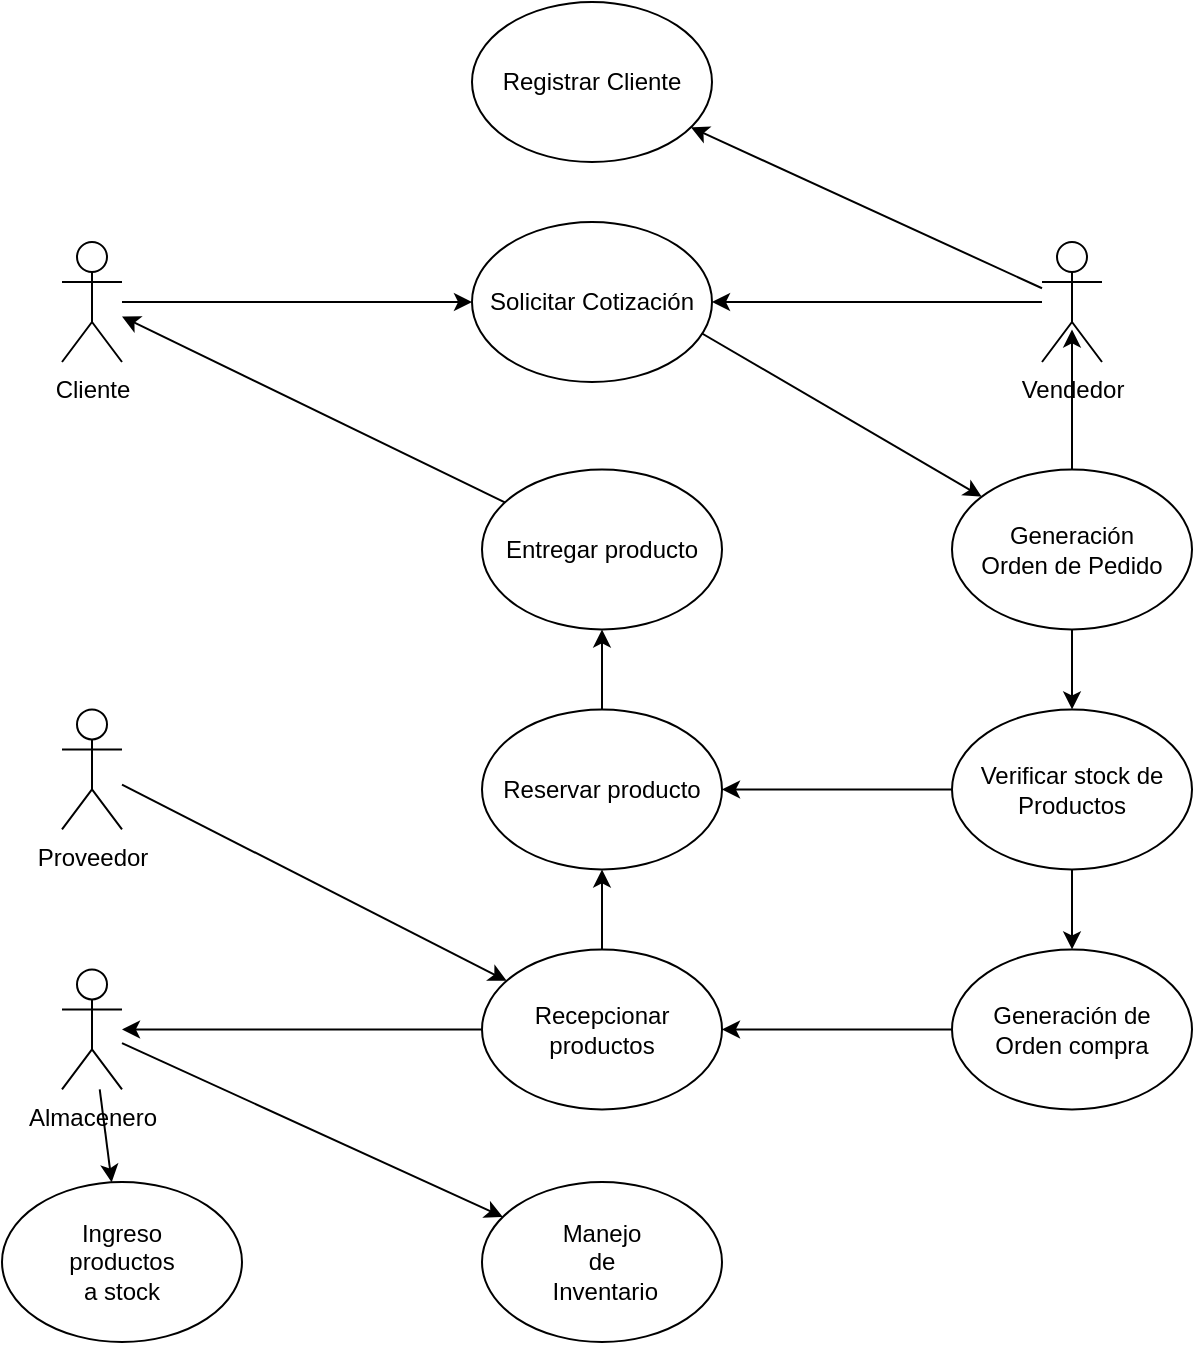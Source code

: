 <mxfile>
    <diagram id="IqlmVDesNM5vQO1AgEaq" name="Page-1">
        <mxGraphModel dx="1123" dy="792" grid="1" gridSize="10" guides="1" tooltips="1" connect="1" arrows="1" fold="1" page="1" pageScale="1" pageWidth="850" pageHeight="1100" background="none" math="0" shadow="0">
            <root>
                <mxCell id="0"/>
                <mxCell id="1" parent="0"/>
                <mxCell id="2" value="Registrar Cliente" style="ellipse;whiteSpace=wrap;html=1;" parent="1" vertex="1">
                    <mxGeometry x="365" y="70" width="120" height="80" as="geometry"/>
                </mxCell>
                <mxCell id="4" style="edgeStyle=none;html=1;" parent="1" source="3" target="2" edge="1">
                    <mxGeometry relative="1" as="geometry"/>
                </mxCell>
                <mxCell id="13" style="edgeStyle=none;html=1;" parent="1" source="3" target="8" edge="1">
                    <mxGeometry relative="1" as="geometry"/>
                </mxCell>
                <mxCell id="3" value="Vendedor&lt;br&gt;" style="shape=umlActor;verticalLabelPosition=bottom;verticalAlign=top;html=1;outlineConnect=0;" parent="1" vertex="1">
                    <mxGeometry x="650" y="190" width="30" height="60" as="geometry"/>
                </mxCell>
                <mxCell id="19" style="edgeStyle=none;html=1;" parent="1" source="5" target="18" edge="1">
                    <mxGeometry relative="1" as="geometry"/>
                </mxCell>
                <mxCell id="24" style="edgeStyle=none;html=1;" parent="1" source="5" target="23" edge="1">
                    <mxGeometry relative="1" as="geometry"/>
                </mxCell>
                <mxCell id="5" value="Verificar stock de Productos" style="ellipse;whiteSpace=wrap;html=1;" parent="1" vertex="1">
                    <mxGeometry x="605" y="423.7" width="120" height="80" as="geometry"/>
                </mxCell>
                <mxCell id="15" style="edgeStyle=none;html=1;" parent="1" source="7" edge="1">
                    <mxGeometry relative="1" as="geometry">
                        <mxPoint x="665" y="233.7" as="targetPoint"/>
                    </mxGeometry>
                </mxCell>
                <mxCell id="41" style="edgeStyle=none;html=1;" parent="1" source="7" target="5" edge="1">
                    <mxGeometry relative="1" as="geometry"/>
                </mxCell>
                <mxCell id="7" value="Generación &lt;br&gt;Orden de Pedido" style="ellipse;whiteSpace=wrap;html=1;" parent="1" vertex="1">
                    <mxGeometry x="605" y="303.7" width="120" height="80" as="geometry"/>
                </mxCell>
                <mxCell id="40" style="edgeStyle=none;html=1;" parent="1" target="7" edge="1">
                    <mxGeometry relative="1" as="geometry">
                        <mxPoint x="470.205" y="230.001" as="sourcePoint"/>
                    </mxGeometry>
                </mxCell>
                <mxCell id="8" value="Solicitar Cotización" style="ellipse;whiteSpace=wrap;html=1;" parent="1" vertex="1">
                    <mxGeometry x="365" y="180" width="120" height="80" as="geometry"/>
                </mxCell>
                <mxCell id="12" style="edgeStyle=none;html=1;" parent="1" source="9" target="8" edge="1">
                    <mxGeometry relative="1" as="geometry"/>
                </mxCell>
                <mxCell id="9" value="Cliente" style="shape=umlActor;verticalLabelPosition=bottom;verticalAlign=top;html=1;outlineConnect=0;" parent="1" vertex="1">
                    <mxGeometry x="160" y="190" width="30" height="60" as="geometry"/>
                </mxCell>
                <mxCell id="21" style="edgeStyle=none;html=1;entryX=0.5;entryY=1;entryDx=0;entryDy=0;" parent="1" source="18" target="20" edge="1">
                    <mxGeometry relative="1" as="geometry"/>
                </mxCell>
                <mxCell id="18" value="Reservar producto" style="ellipse;whiteSpace=wrap;html=1;" parent="1" vertex="1">
                    <mxGeometry x="370" y="423.7" width="120" height="80" as="geometry"/>
                </mxCell>
                <mxCell id="22" style="edgeStyle=none;html=1;" parent="1" source="20" target="9" edge="1">
                    <mxGeometry relative="1" as="geometry"/>
                </mxCell>
                <mxCell id="20" value="Entregar producto" style="ellipse;whiteSpace=wrap;html=1;" parent="1" vertex="1">
                    <mxGeometry x="370" y="303.7" width="120" height="80" as="geometry"/>
                </mxCell>
                <mxCell id="26" style="edgeStyle=none;html=1;" parent="1" source="23" target="27" edge="1">
                    <mxGeometry relative="1" as="geometry"/>
                </mxCell>
                <mxCell id="23" value="Generación de &lt;br&gt;Orden compra" style="ellipse;whiteSpace=wrap;html=1;" parent="1" vertex="1">
                    <mxGeometry x="605" y="543.7" width="120" height="80" as="geometry"/>
                </mxCell>
                <mxCell id="28" style="edgeStyle=none;html=1;" parent="1" source="25" target="27" edge="1">
                    <mxGeometry relative="1" as="geometry"/>
                </mxCell>
                <mxCell id="25" value="Proveedor" style="shape=umlActor;verticalLabelPosition=bottom;verticalAlign=top;html=1;outlineConnect=0;" parent="1" vertex="1">
                    <mxGeometry x="160" y="423.7" width="30" height="60" as="geometry"/>
                </mxCell>
                <mxCell id="43" style="edgeStyle=none;html=1;" parent="1" source="27" target="31" edge="1">
                    <mxGeometry relative="1" as="geometry"/>
                </mxCell>
                <mxCell id="47" style="edgeStyle=none;html=1;" parent="1" source="27" target="18" edge="1">
                    <mxGeometry relative="1" as="geometry"/>
                </mxCell>
                <mxCell id="27" value="Recepcionar productos" style="ellipse;whiteSpace=wrap;html=1;" parent="1" vertex="1">
                    <mxGeometry x="370" y="543.7" width="120" height="80" as="geometry"/>
                </mxCell>
                <mxCell id="29" value="Ingreso &lt;br&gt;productos&lt;br&gt;a stock" style="ellipse;whiteSpace=wrap;html=1;" parent="1" vertex="1">
                    <mxGeometry x="130" y="660" width="120" height="80" as="geometry"/>
                </mxCell>
                <mxCell id="44" style="edgeStyle=none;html=1;" parent="1" source="31" target="29" edge="1">
                    <mxGeometry relative="1" as="geometry"/>
                </mxCell>
                <mxCell id="45" style="edgeStyle=none;html=1;" parent="1" source="31" target="34" edge="1">
                    <mxGeometry relative="1" as="geometry"/>
                </mxCell>
                <mxCell id="31" value="Almacenero" style="shape=umlActor;verticalLabelPosition=bottom;verticalAlign=top;html=1;outlineConnect=0;" parent="1" vertex="1">
                    <mxGeometry x="160" y="553.7" width="30" height="60" as="geometry"/>
                </mxCell>
                <mxCell id="34" value="Manejo &lt;br&gt;de&lt;br&gt;&amp;nbsp;Inventario" style="ellipse;whiteSpace=wrap;html=1;" parent="1" vertex="1">
                    <mxGeometry x="370" y="660" width="120" height="80" as="geometry"/>
                </mxCell>
            </root>
        </mxGraphModel>
    </diagram>
</mxfile>
